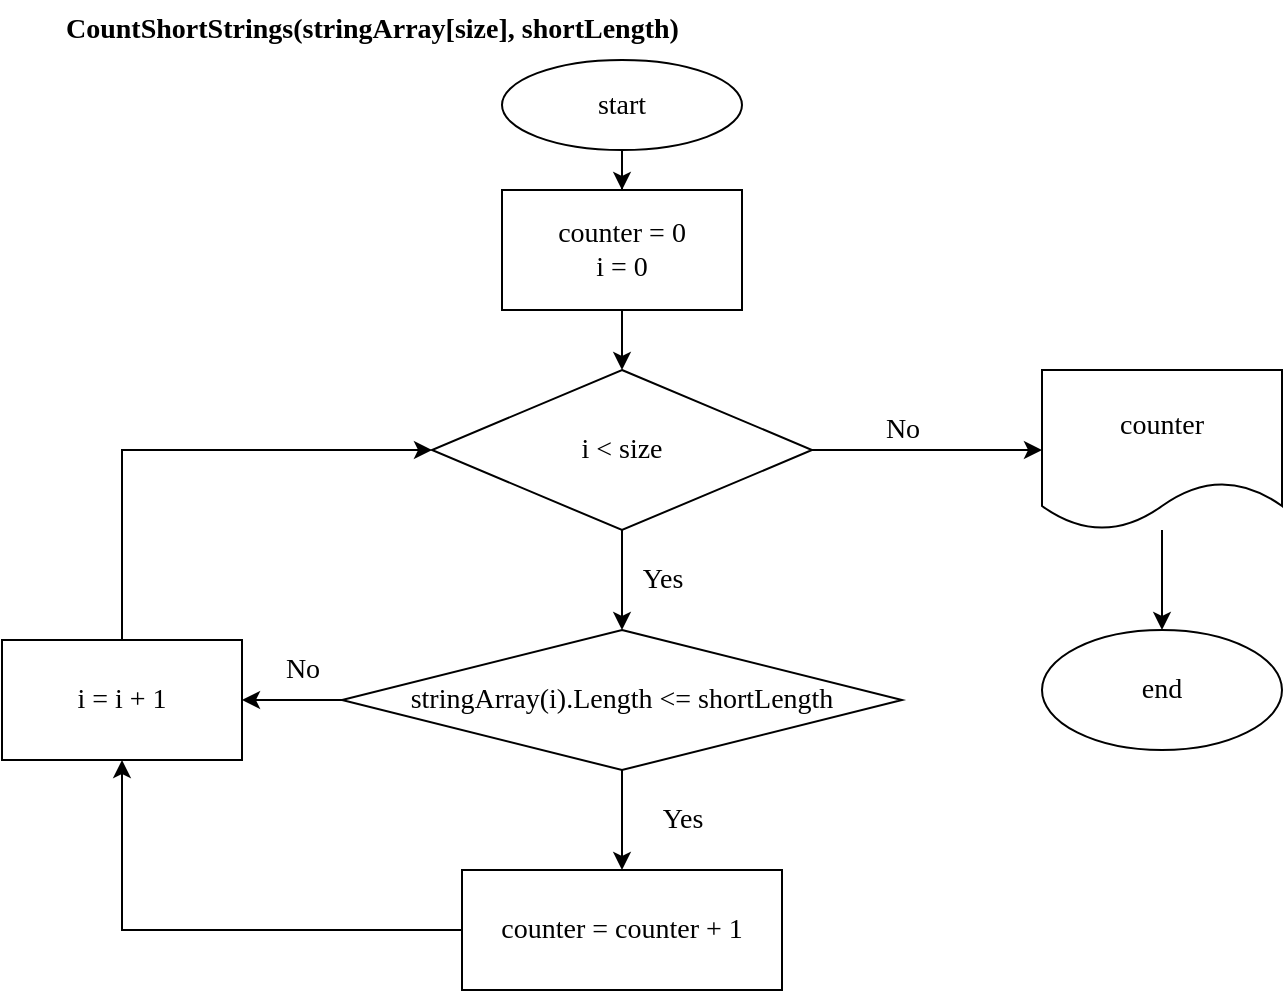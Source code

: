 <mxfile version="20.8.20" type="device"><diagram id="DfYAHlGCWSTEoKX2GlCD" name="CountShortStrings"><mxGraphModel dx="880" dy="484" grid="1" gridSize="10" guides="1" tooltips="1" connect="1" arrows="1" fold="1" page="1" pageScale="1" pageWidth="827" pageHeight="1169" math="0" shadow="0"><root><mxCell id="0"/><mxCell id="1" parent="0"/><mxCell id="PBFinP9V8veJn_KXFltd-1" value="CountShortStrings(stringArray[size], shortLength)" style="text;html=1;align=left;verticalAlign=middle;resizable=0;points=[];autosize=1;strokeColor=none;fillColor=none;fontSize=14;fontFamily=Times New Roman;fontStyle=1" parent="1" vertex="1"><mxGeometry x="60" y="35" width="330" height="30" as="geometry"/></mxCell><mxCell id="PBFinP9V8veJn_KXFltd-5" style="edgeStyle=orthogonalEdgeStyle;rounded=0;orthogonalLoop=1;jettySize=auto;html=1;entryX=0.5;entryY=0;entryDx=0;entryDy=0;fontFamily=Times New Roman;fontSize=14;" parent="1" source="PBFinP9V8veJn_KXFltd-2" target="PBFinP9V8veJn_KXFltd-4" edge="1"><mxGeometry relative="1" as="geometry"/></mxCell><mxCell id="PBFinP9V8veJn_KXFltd-2" value="start" style="ellipse;whiteSpace=wrap;html=1;fontFamily=Times New Roman;fontSize=14;" parent="1" vertex="1"><mxGeometry x="280" y="65" width="120" height="45" as="geometry"/></mxCell><mxCell id="PBFinP9V8veJn_KXFltd-11" style="edgeStyle=orthogonalEdgeStyle;rounded=0;orthogonalLoop=1;jettySize=auto;html=1;fontFamily=Times New Roman;fontSize=14;" parent="1" source="PBFinP9V8veJn_KXFltd-3" target="PBFinP9V8veJn_KXFltd-7" edge="1"><mxGeometry relative="1" as="geometry"/></mxCell><mxCell id="DgfmDFw1jle61XeQ2ljc-3" style="edgeStyle=orthogonalEdgeStyle;rounded=0;orthogonalLoop=1;jettySize=auto;html=1;entryX=0.5;entryY=0;entryDx=0;entryDy=0;fontFamily=Times New Roman;fontSize=14;" parent="1" source="PBFinP9V8veJn_KXFltd-3" target="DgfmDFw1jle61XeQ2ljc-2" edge="1"><mxGeometry relative="1" as="geometry"/></mxCell><mxCell id="PBFinP9V8veJn_KXFltd-3" value="i &amp;lt; size" style="rhombus;whiteSpace=wrap;html=1;fontFamily=Times New Roman;fontSize=14;" parent="1" vertex="1"><mxGeometry x="245" y="220" width="190" height="80" as="geometry"/></mxCell><mxCell id="PBFinP9V8veJn_KXFltd-6" value="" style="edgeStyle=orthogonalEdgeStyle;rounded=0;orthogonalLoop=1;jettySize=auto;html=1;fontFamily=Times New Roman;fontSize=14;" parent="1" source="PBFinP9V8veJn_KXFltd-4" target="PBFinP9V8veJn_KXFltd-3" edge="1"><mxGeometry relative="1" as="geometry"/></mxCell><mxCell id="PBFinP9V8veJn_KXFltd-4" value="counter = 0&lt;br&gt;i = 0" style="rounded=0;whiteSpace=wrap;html=1;fontFamily=Times New Roman;fontSize=14;" parent="1" vertex="1"><mxGeometry x="280" y="130" width="120" height="60" as="geometry"/></mxCell><mxCell id="PBFinP9V8veJn_KXFltd-9" style="edgeStyle=orthogonalEdgeStyle;rounded=0;orthogonalLoop=1;jettySize=auto;html=1;fontFamily=Times New Roman;fontSize=14;" parent="1" source="PBFinP9V8veJn_KXFltd-7" target="PBFinP9V8veJn_KXFltd-8" edge="1"><mxGeometry relative="1" as="geometry"/></mxCell><mxCell id="PBFinP9V8veJn_KXFltd-7" value="counter" style="shape=document;whiteSpace=wrap;html=1;boundedLbl=1;fontFamily=Times New Roman;fontSize=14;" parent="1" vertex="1"><mxGeometry x="550" y="220" width="120" height="80" as="geometry"/></mxCell><mxCell id="PBFinP9V8veJn_KXFltd-8" value="end" style="ellipse;whiteSpace=wrap;html=1;fontFamily=Times New Roman;fontSize=14;" parent="1" vertex="1"><mxGeometry x="550" y="350" width="120" height="60" as="geometry"/></mxCell><mxCell id="DgfmDFw1jle61XeQ2ljc-1" value="No" style="text;html=1;align=center;verticalAlign=middle;resizable=0;points=[];autosize=1;strokeColor=none;fillColor=none;fontSize=14;fontFamily=Times New Roman;" parent="1" vertex="1"><mxGeometry x="460" y="235" width="40" height="30" as="geometry"/></mxCell><mxCell id="DgfmDFw1jle61XeQ2ljc-6" style="edgeStyle=orthogonalEdgeStyle;rounded=0;orthogonalLoop=1;jettySize=auto;html=1;entryX=0.5;entryY=0;entryDx=0;entryDy=0;fontFamily=Times New Roman;fontSize=14;" parent="1" source="DgfmDFw1jle61XeQ2ljc-2" target="DgfmDFw1jle61XeQ2ljc-5" edge="1"><mxGeometry relative="1" as="geometry"/></mxCell><mxCell id="DgfmDFw1jle61XeQ2ljc-9" style="edgeStyle=orthogonalEdgeStyle;rounded=0;orthogonalLoop=1;jettySize=auto;html=1;fontFamily=Times New Roman;fontSize=14;entryX=1;entryY=0.5;entryDx=0;entryDy=0;" parent="1" source="DgfmDFw1jle61XeQ2ljc-2" target="DgfmDFw1jle61XeQ2ljc-8" edge="1"><mxGeometry relative="1" as="geometry"><mxPoint x="160" y="385" as="targetPoint"/></mxGeometry></mxCell><mxCell id="DgfmDFw1jle61XeQ2ljc-2" value="stringArray(i).Length &amp;lt;= shortLength" style="rhombus;whiteSpace=wrap;html=1;fontFamily=Times New Roman;fontSize=14;" parent="1" vertex="1"><mxGeometry x="200" y="350" width="280" height="70" as="geometry"/></mxCell><mxCell id="DgfmDFw1jle61XeQ2ljc-4" value="Yes" style="text;html=1;align=center;verticalAlign=middle;resizable=0;points=[];autosize=1;strokeColor=none;fillColor=none;fontSize=14;fontFamily=Times New Roman;" parent="1" vertex="1"><mxGeometry x="340" y="310" width="40" height="30" as="geometry"/></mxCell><mxCell id="DgfmDFw1jle61XeQ2ljc-11" style="edgeStyle=orthogonalEdgeStyle;rounded=0;orthogonalLoop=1;jettySize=auto;html=1;fontFamily=Times New Roman;fontSize=14;" parent="1" source="DgfmDFw1jle61XeQ2ljc-5" target="DgfmDFw1jle61XeQ2ljc-8" edge="1"><mxGeometry relative="1" as="geometry"/></mxCell><mxCell id="DgfmDFw1jle61XeQ2ljc-5" value="counter = counter + 1" style="rounded=0;whiteSpace=wrap;html=1;fontFamily=Times New Roman;fontSize=14;" parent="1" vertex="1"><mxGeometry x="260" y="470" width="160" height="60" as="geometry"/></mxCell><mxCell id="DgfmDFw1jle61XeQ2ljc-7" value="Yes" style="text;html=1;align=center;verticalAlign=middle;resizable=0;points=[];autosize=1;strokeColor=none;fillColor=none;fontSize=14;fontFamily=Times New Roman;" parent="1" vertex="1"><mxGeometry x="350" y="430" width="40" height="30" as="geometry"/></mxCell><mxCell id="DgfmDFw1jle61XeQ2ljc-12" style="edgeStyle=orthogonalEdgeStyle;rounded=0;orthogonalLoop=1;jettySize=auto;html=1;entryX=0;entryY=0.5;entryDx=0;entryDy=0;fontFamily=Times New Roman;fontSize=14;exitX=0.5;exitY=0;exitDx=0;exitDy=0;" parent="1" source="DgfmDFw1jle61XeQ2ljc-8" target="PBFinP9V8veJn_KXFltd-3" edge="1"><mxGeometry relative="1" as="geometry"/></mxCell><mxCell id="DgfmDFw1jle61XeQ2ljc-8" value="i = i + 1" style="rounded=0;whiteSpace=wrap;html=1;fontFamily=Times New Roman;fontSize=14;" parent="1" vertex="1"><mxGeometry x="30" y="355" width="120" height="60" as="geometry"/></mxCell><mxCell id="DgfmDFw1jle61XeQ2ljc-10" value="No" style="text;html=1;align=center;verticalAlign=middle;resizable=0;points=[];autosize=1;strokeColor=none;fillColor=none;fontSize=14;fontFamily=Times New Roman;" parent="1" vertex="1"><mxGeometry x="160" y="355" width="40" height="30" as="geometry"/></mxCell></root></mxGraphModel></diagram></mxfile>